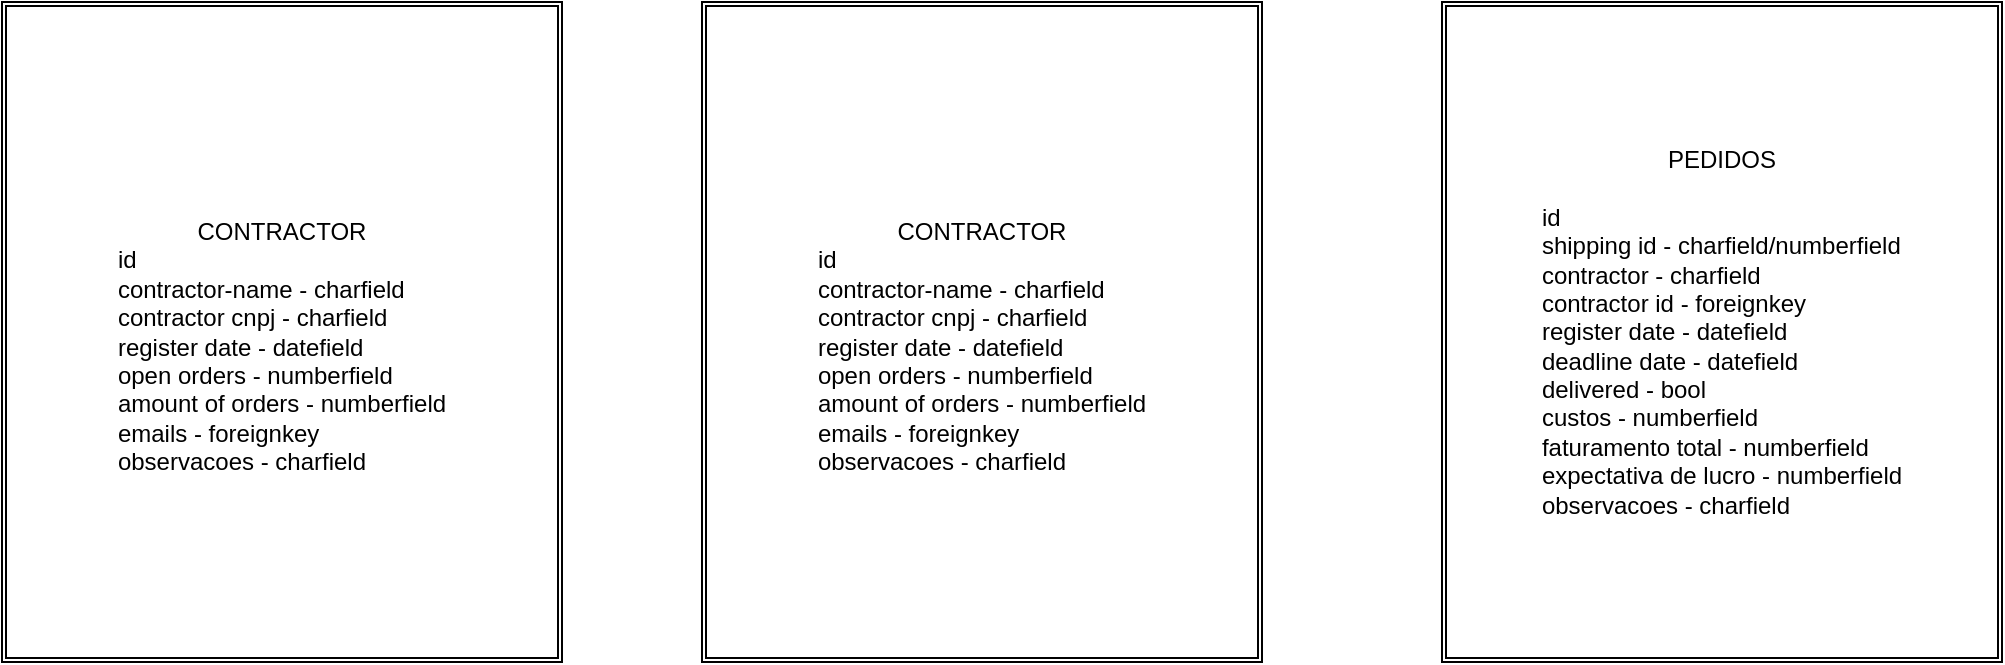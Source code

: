 <mxfile>
    <diagram id="EAmS4ErtBwujTkbjs733" name="Page-1">
        <mxGraphModel dx="1737" dy="1016" grid="1" gridSize="10" guides="1" tooltips="1" connect="1" arrows="1" fold="1" page="1" pageScale="1" pageWidth="1600" pageHeight="900" math="0" shadow="0">
            <root>
                <mxCell id="0"/>
                <mxCell id="1" parent="0"/>
                <mxCell id="32" value="PEDIDOS&lt;br&gt;&lt;br&gt;&lt;div style=&quot;text-align: left;&quot;&gt;&lt;span style=&quot;background-color: initial;&quot;&gt;id&lt;/span&gt;&lt;/div&gt;&lt;div style=&quot;text-align: left;&quot;&gt;&lt;span style=&quot;background-color: initial;&quot;&gt;shipping id - charfield/numberfield&lt;/span&gt;&lt;/div&gt;&lt;div style=&quot;text-align: left;&quot;&gt;&lt;span style=&quot;background-color: initial;&quot;&gt;contractor - charfield&lt;/span&gt;&lt;/div&gt;&lt;div style=&quot;text-align: left;&quot;&gt;&lt;span style=&quot;background-color: initial;&quot;&gt;contractor id - foreignkey&lt;/span&gt;&lt;/div&gt;&lt;div style=&quot;text-align: left;&quot;&gt;register date - datefield&lt;/div&gt;&lt;div style=&quot;text-align: left;&quot;&gt;deadline date - datefield&lt;/div&gt;&lt;div style=&quot;text-align: left;&quot;&gt;delivered - bool&lt;/div&gt;&lt;div style=&quot;text-align: left;&quot;&gt;custos - numberfield&lt;/div&gt;&lt;div style=&quot;text-align: left;&quot;&gt;faturamento total - numberfield&lt;/div&gt;&lt;div style=&quot;text-align: left;&quot;&gt;expectativa de lucro - numberfield&lt;/div&gt;&lt;div style=&quot;text-align: left;&quot;&gt;observacoes - charfield&lt;/div&gt;" style="shape=ext;double=1;rounded=0;whiteSpace=wrap;html=1;" vertex="1" parent="1">
                    <mxGeometry x="1140" y="330" width="280" height="330" as="geometry"/>
                </mxCell>
                <mxCell id="33" value="&lt;br&gt;CONTRACTOR&lt;br&gt;&lt;div style=&quot;text-align: left;&quot;&gt;&lt;span style=&quot;background-color: initial;&quot;&gt;id&lt;/span&gt;&lt;/div&gt;&lt;div style=&quot;text-align: left;&quot;&gt;&lt;span style=&quot;background-color: initial;&quot;&gt;contractor-name - charfield&lt;/span&gt;&lt;/div&gt;&lt;div style=&quot;text-align: left;&quot;&gt;&lt;span style=&quot;background-color: initial;&quot;&gt;contractor cnpj - charfield&lt;/span&gt;&lt;/div&gt;&lt;div style=&quot;text-align: left;&quot;&gt;register date - datefield&lt;/div&gt;&lt;div style=&quot;text-align: left;&quot;&gt;open orders - numberfield&lt;/div&gt;&lt;div style=&quot;text-align: left;&quot;&gt;amount of orders - numberfield&lt;/div&gt;&lt;div style=&quot;text-align: left;&quot;&gt;emails - foreignkey&lt;/div&gt;&lt;div style=&quot;text-align: left;&quot;&gt;observacoes - charfield&lt;/div&gt;" style="shape=ext;double=1;rounded=0;whiteSpace=wrap;html=1;" vertex="1" parent="1">
                    <mxGeometry x="770" y="330" width="280" height="330" as="geometry"/>
                </mxCell>
                <mxCell id="34" value="&lt;br&gt;CONTRACTOR&lt;br&gt;&lt;div style=&quot;text-align: left;&quot;&gt;&lt;span style=&quot;background-color: initial;&quot;&gt;id&lt;/span&gt;&lt;/div&gt;&lt;div style=&quot;text-align: left;&quot;&gt;&lt;span style=&quot;background-color: initial;&quot;&gt;contractor-name - charfield&lt;/span&gt;&lt;/div&gt;&lt;div style=&quot;text-align: left;&quot;&gt;&lt;span style=&quot;background-color: initial;&quot;&gt;contractor cnpj - charfield&lt;/span&gt;&lt;/div&gt;&lt;div style=&quot;text-align: left;&quot;&gt;register date - datefield&lt;/div&gt;&lt;div style=&quot;text-align: left;&quot;&gt;open orders - numberfield&lt;/div&gt;&lt;div style=&quot;text-align: left;&quot;&gt;amount of orders - numberfield&lt;/div&gt;&lt;div style=&quot;text-align: left;&quot;&gt;emails - foreignkey&lt;/div&gt;&lt;div style=&quot;text-align: left;&quot;&gt;observacoes - charfield&lt;/div&gt;" style="shape=ext;double=1;rounded=0;whiteSpace=wrap;html=1;" vertex="1" parent="1">
                    <mxGeometry x="420" y="330" width="280" height="330" as="geometry"/>
                </mxCell>
            </root>
        </mxGraphModel>
    </diagram>
</mxfile>